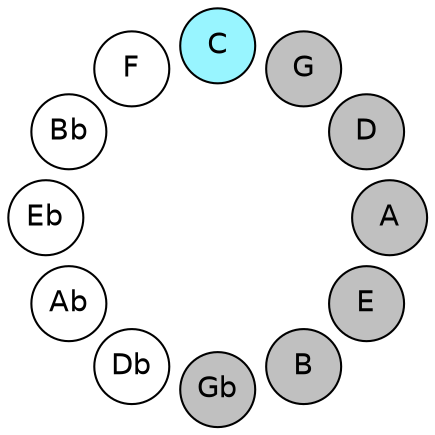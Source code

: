 
graph {

layout = circo;
mindist = .1

node [shape = circle, fontname = Helvetica, margin = 0, style = filled]
edge [style=invis]

subgraph 1 {
	E -- B -- Gb -- Db -- Ab -- Eb -- Bb -- F -- C -- G -- D -- A -- E
}

E [fillcolor = gray];
B [fillcolor = gray];
Gb [fillcolor = gray];
Db [fillcolor = white];
Ab [fillcolor = white];
Eb [fillcolor = white];
Bb [fillcolor = white];
F [fillcolor = white];
C [fillcolor = cadetblue1];
G [fillcolor = gray];
D [fillcolor = gray];
A [fillcolor = gray];
}
